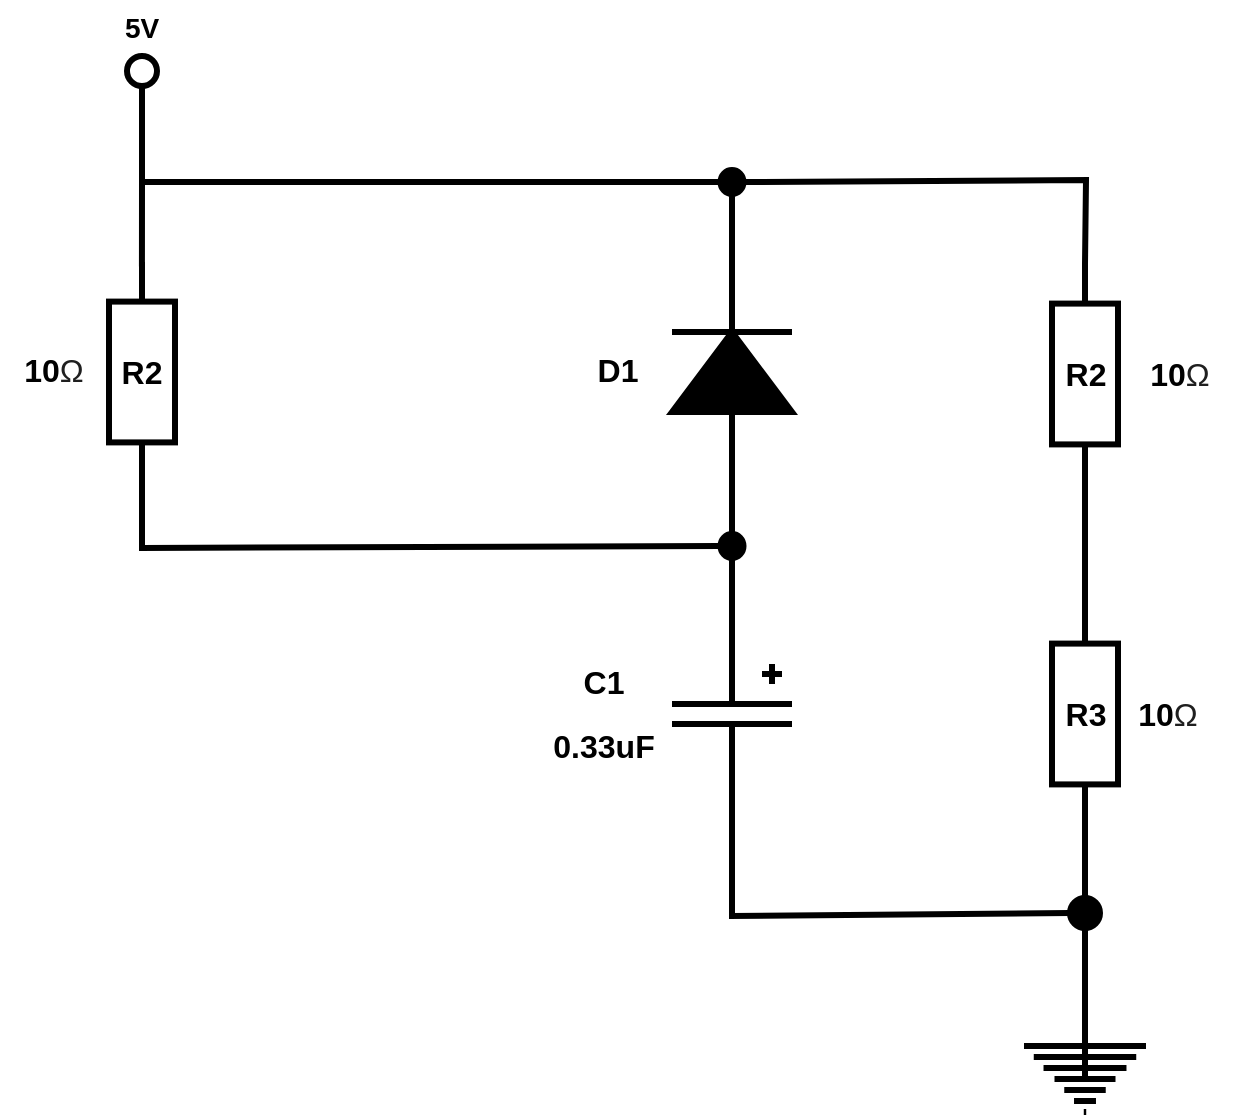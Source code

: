 <mxfile version="26.0.16">
  <diagram name="Page-1" id="M5uj1KW9E68CLk-7lXaE">
    <mxGraphModel dx="1434" dy="836" grid="0" gridSize="10" guides="1" tooltips="1" connect="1" arrows="1" fold="1" page="1" pageScale="1" pageWidth="1169" pageHeight="827" math="0" shadow="0">
      <root>
        <mxCell id="0" />
        <mxCell id="1" parent="0" />
        <mxCell id="Gr03Qwkpfc5shVFAnP2J-1" value="" style="pointerEvents=1;fillColor=strokeColor;verticalLabelPosition=bottom;shadow=0;dashed=0;align=center;html=1;verticalAlign=top;shape=mxgraph.electrical.diodes.diode;rotation=-90;strokeWidth=3;" vertex="1" parent="1">
          <mxGeometry x="561" y="303" width="100" height="60" as="geometry" />
        </mxCell>
        <mxCell id="Gr03Qwkpfc5shVFAnP2J-3" value="" style="endArrow=none;html=1;rounded=0;exitX=0.02;exitY=0.501;exitDx=0;exitDy=0;exitPerimeter=0;entryX=0;entryY=0.5;entryDx=0;entryDy=0;strokeWidth=3;" edge="1" parent="1" source="Gr03Qwkpfc5shVFAnP2J-43" target="Gr03Qwkpfc5shVFAnP2J-25">
          <mxGeometry width="50" height="50" relative="1" as="geometry">
            <mxPoint x="316" y="277" as="sourcePoint" />
            <mxPoint x="603.5" y="237.5" as="targetPoint" />
            <Array as="points">
              <mxPoint x="316" y="238" />
            </Array>
          </mxGeometry>
        </mxCell>
        <mxCell id="Gr03Qwkpfc5shVFAnP2J-4" value="" style="verticalLabelPosition=bottom;shadow=0;dashed=0;align=center;html=1;verticalAlign=top;strokeWidth=3;shape=ellipse;perimeter=ellipsePerimeter;" vertex="1" parent="1">
          <mxGeometry x="308.5" y="175" width="15" height="15" as="geometry" />
        </mxCell>
        <mxCell id="Gr03Qwkpfc5shVFAnP2J-5" value="" style="endArrow=none;html=1;rounded=0;entryX=0.5;entryY=1;entryDx=0;entryDy=0;strokeWidth=3;" edge="1" parent="1" target="Gr03Qwkpfc5shVFAnP2J-4">
          <mxGeometry width="50" height="50" relative="1" as="geometry">
            <mxPoint x="316" y="238" as="sourcePoint" />
            <mxPoint x="402" y="146" as="targetPoint" />
          </mxGeometry>
        </mxCell>
        <mxCell id="Gr03Qwkpfc5shVFAnP2J-6" value="&lt;b&gt;&lt;font style=&quot;font-size: 14px;&quot;&gt;5V&lt;/font&gt;&lt;/b&gt;" style="text;html=1;align=center;verticalAlign=middle;whiteSpace=wrap;rounded=0;strokeWidth=3;" vertex="1" parent="1">
          <mxGeometry x="289" y="147" width="54" height="28" as="geometry" />
        </mxCell>
        <mxCell id="Gr03Qwkpfc5shVFAnP2J-7" value="" style="pointerEvents=1;verticalLabelPosition=bottom;shadow=0;dashed=0;align=center;html=1;verticalAlign=top;shape=mxgraph.electrical.capacitors.capacitor_5;rotation=90;strokeWidth=3;" vertex="1" parent="1">
          <mxGeometry x="561" y="474" width="100" height="60" as="geometry" />
        </mxCell>
        <mxCell id="Gr03Qwkpfc5shVFAnP2J-8" value="" style="verticalLabelPosition=bottom;shadow=0;dashed=0;align=center;html=1;verticalAlign=top;strokeWidth=3;shape=ellipse;perimeter=ellipsePerimeter;fillColor=#000000;" vertex="1" parent="1">
          <mxGeometry x="605.25" y="414" width="11.5" height="12" as="geometry" />
        </mxCell>
        <mxCell id="Gr03Qwkpfc5shVFAnP2J-9" value="" style="endArrow=none;html=1;rounded=0;exitX=0;exitY=0.5;exitDx=0;exitDy=0;exitPerimeter=0;entryX=0.5;entryY=1;entryDx=0;entryDy=0;strokeWidth=3;" edge="1" parent="1" source="Gr03Qwkpfc5shVFAnP2J-7" target="Gr03Qwkpfc5shVFAnP2J-8">
          <mxGeometry width="50" height="50" relative="1" as="geometry">
            <mxPoint x="563" y="428" as="sourcePoint" />
            <mxPoint x="618" y="432" as="targetPoint" />
          </mxGeometry>
        </mxCell>
        <mxCell id="Gr03Qwkpfc5shVFAnP2J-10" value="" style="endArrow=none;html=1;rounded=0;exitX=0.5;exitY=0;exitDx=0;exitDy=0;entryX=0;entryY=0.5;entryDx=0;entryDy=0;entryPerimeter=0;strokeWidth=3;" edge="1" parent="1" source="Gr03Qwkpfc5shVFAnP2J-8" target="Gr03Qwkpfc5shVFAnP2J-1">
          <mxGeometry width="50" height="50" relative="1" as="geometry">
            <mxPoint x="624" y="407" as="sourcePoint" />
            <mxPoint x="611.0" y="387" as="targetPoint" />
          </mxGeometry>
        </mxCell>
        <mxCell id="Gr03Qwkpfc5shVFAnP2J-11" value="" style="endArrow=none;html=1;rounded=0;entryX=0;entryY=0.5;entryDx=0;entryDy=0;exitX=1;exitY=0.5;exitDx=0;exitDy=0;exitPerimeter=0;strokeWidth=3;" edge="1" parent="1" source="Gr03Qwkpfc5shVFAnP2J-43" target="Gr03Qwkpfc5shVFAnP2J-8">
          <mxGeometry width="50" height="50" relative="1" as="geometry">
            <mxPoint x="316" y="387" as="sourcePoint" />
            <mxPoint x="552" y="363" as="targetPoint" />
            <Array as="points">
              <mxPoint x="316" y="421" />
            </Array>
          </mxGeometry>
        </mxCell>
        <mxCell id="Gr03Qwkpfc5shVFAnP2J-12" value="" style="pointerEvents=1;verticalLabelPosition=bottom;shadow=0;dashed=0;align=center;html=1;verticalAlign=top;shape=mxgraph.electrical.resistors.resistor_1;rotation=90;strokeWidth=3;" vertex="1" parent="1">
          <mxGeometry x="732.5" y="317.5" width="110" height="33" as="geometry" />
        </mxCell>
        <mxCell id="Gr03Qwkpfc5shVFAnP2J-13" value="" style="pointerEvents=1;verticalLabelPosition=bottom;shadow=0;dashed=0;align=center;html=1;verticalAlign=top;shape=mxgraph.electrical.resistors.resistor_1;rotation=90;strokeWidth=3;" vertex="1" parent="1">
          <mxGeometry x="732.5" y="487.5" width="110" height="33" as="geometry" />
        </mxCell>
        <mxCell id="Gr03Qwkpfc5shVFAnP2J-16" value="" style="endArrow=none;html=1;rounded=0;entryX=0;entryY=0.5;entryDx=0;entryDy=0;entryPerimeter=0;exitX=1;exitY=0.5;exitDx=0;exitDy=0;strokeWidth=3;" edge="1" parent="1" source="Gr03Qwkpfc5shVFAnP2J-25" target="Gr03Qwkpfc5shVFAnP2J-12">
          <mxGeometry width="50" height="50" relative="1" as="geometry">
            <mxPoint x="618.5" y="237.5" as="sourcePoint" />
            <mxPoint x="694" y="301" as="targetPoint" />
            <Array as="points">
              <mxPoint x="788" y="237" />
            </Array>
          </mxGeometry>
        </mxCell>
        <mxCell id="Gr03Qwkpfc5shVFAnP2J-17" value="" style="endArrow=none;html=1;rounded=0;entryX=1;entryY=0.5;entryDx=0;entryDy=0;entryPerimeter=0;exitX=0;exitY=0.5;exitDx=0;exitDy=0;exitPerimeter=0;strokeWidth=3;" edge="1" parent="1" source="Gr03Qwkpfc5shVFAnP2J-13" target="Gr03Qwkpfc5shVFAnP2J-12">
          <mxGeometry width="50" height="50" relative="1" as="geometry">
            <mxPoint x="741" y="498" as="sourcePoint" />
            <mxPoint x="791" y="448" as="targetPoint" />
          </mxGeometry>
        </mxCell>
        <mxCell id="Gr03Qwkpfc5shVFAnP2J-18" value="" style="endArrow=none;html=1;rounded=0;entryX=0.5;entryY=1;entryDx=0;entryDy=0;strokeWidth=3;" edge="1" parent="1" target="Gr03Qwkpfc5shVFAnP2J-19">
          <mxGeometry width="50" height="50" relative="1" as="geometry">
            <mxPoint x="787.5" y="688" as="sourcePoint" />
            <mxPoint x="804.5" y="638" as="targetPoint" />
          </mxGeometry>
        </mxCell>
        <mxCell id="Gr03Qwkpfc5shVFAnP2J-19" value="" style="verticalLabelPosition=bottom;shadow=0;dashed=0;align=center;html=1;verticalAlign=top;strokeWidth=3;shape=ellipse;perimeter=ellipsePerimeter;fillColor=#000000;" vertex="1" parent="1">
          <mxGeometry x="780" y="596" width="15" height="15" as="geometry" />
        </mxCell>
        <mxCell id="Gr03Qwkpfc5shVFAnP2J-20" value="" style="endArrow=none;html=1;rounded=0;entryX=1;entryY=0.5;entryDx=0;entryDy=0;entryPerimeter=0;exitX=0;exitY=0.5;exitDx=0;exitDy=0;strokeWidth=3;" edge="1" parent="1" source="Gr03Qwkpfc5shVFAnP2J-19" target="Gr03Qwkpfc5shVFAnP2J-7">
          <mxGeometry width="50" height="50" relative="1" as="geometry">
            <mxPoint x="616" y="635" as="sourcePoint" />
            <mxPoint x="666" y="585" as="targetPoint" />
            <Array as="points">
              <mxPoint x="611" y="605" />
            </Array>
          </mxGeometry>
        </mxCell>
        <mxCell id="Gr03Qwkpfc5shVFAnP2J-21" value="" style="endArrow=none;html=1;rounded=0;entryX=1;entryY=0.5;entryDx=0;entryDy=0;entryPerimeter=0;exitX=0.5;exitY=0;exitDx=0;exitDy=0;strokeWidth=3;" edge="1" parent="1" source="Gr03Qwkpfc5shVFAnP2J-19" target="Gr03Qwkpfc5shVFAnP2J-13">
          <mxGeometry width="50" height="50" relative="1" as="geometry">
            <mxPoint x="704" y="634" as="sourcePoint" />
            <mxPoint x="754" y="584" as="targetPoint" />
          </mxGeometry>
        </mxCell>
        <mxCell id="Gr03Qwkpfc5shVFAnP2J-24" value="" style="endArrow=none;html=1;rounded=0;exitX=1;exitY=0.5;exitDx=0;exitDy=0;exitPerimeter=0;entryX=0.5;entryY=1;entryDx=0;entryDy=0;strokeWidth=3;" edge="1" parent="1" source="Gr03Qwkpfc5shVFAnP2J-1" target="Gr03Qwkpfc5shVFAnP2J-25">
          <mxGeometry width="50" height="50" relative="1" as="geometry">
            <mxPoint x="580" y="274" as="sourcePoint" />
            <mxPoint x="611" y="245" as="targetPoint" />
          </mxGeometry>
        </mxCell>
        <mxCell id="Gr03Qwkpfc5shVFAnP2J-25" value="" style="verticalLabelPosition=bottom;shadow=0;dashed=0;align=center;html=1;verticalAlign=top;strokeWidth=3;shape=ellipse;perimeter=ellipsePerimeter;fillColor=#000000;" vertex="1" parent="1">
          <mxGeometry x="605.25" y="232" width="11.5" height="12" as="geometry" />
        </mxCell>
        <mxCell id="Gr03Qwkpfc5shVFAnP2J-28" value="&lt;font style=&quot;font-size: 16px;&quot;&gt;&lt;b style=&quot;&quot;&gt;&lt;font style=&quot;&quot;&gt;10&lt;/font&gt;&lt;/b&gt;&lt;span style=&quot;color: rgb(31, 31, 31); text-align: start; background-color: rgb(255, 255, 255);&quot;&gt;Ω&lt;/span&gt;&lt;/font&gt;" style="text;html=1;align=center;verticalAlign=middle;whiteSpace=wrap;rounded=0;" vertex="1" parent="1">
          <mxGeometry x="808" y="320" width="54" height="28" as="geometry" />
        </mxCell>
        <mxCell id="Gr03Qwkpfc5shVFAnP2J-30" value="&lt;font style=&quot;font-size: 16px;&quot;&gt;&lt;b style=&quot;&quot;&gt;&lt;font style=&quot;&quot;&gt;10&lt;/font&gt;&lt;/b&gt;&lt;span style=&quot;color: rgb(31, 31, 31); text-align: start; background-color: rgb(255, 255, 255);&quot;&gt;Ω&lt;/span&gt;&lt;/font&gt;" style="text;html=1;align=center;verticalAlign=middle;whiteSpace=wrap;rounded=0;strokeWidth=2;" vertex="1" parent="1">
          <mxGeometry x="802" y="490" width="54" height="28" as="geometry" />
        </mxCell>
        <mxCell id="Gr03Qwkpfc5shVFAnP2J-31" value="&lt;font style=&quot;font-size: 16px;&quot;&gt;&lt;b style=&quot;&quot;&gt;&lt;font style=&quot;&quot;&gt;10&lt;/font&gt;&lt;/b&gt;&lt;span style=&quot;color: rgb(31, 31, 31); text-align: start; background-color: rgb(255, 255, 255);&quot;&gt;Ω&lt;/span&gt;&lt;/font&gt;" style="text;html=1;align=center;verticalAlign=middle;whiteSpace=wrap;rounded=0;" vertex="1" parent="1">
          <mxGeometry x="245" y="318" width="54" height="28" as="geometry" />
        </mxCell>
        <mxCell id="Gr03Qwkpfc5shVFAnP2J-33" value="&lt;b style=&quot;&quot;&gt;&lt;font style=&quot;font-size: 16px;&quot;&gt;R2&lt;/font&gt;&lt;/b&gt;" style="text;html=1;align=center;verticalAlign=middle;whiteSpace=wrap;rounded=0;strokeWidth=3;" vertex="1" parent="1">
          <mxGeometry x="760.5" y="320" width="54" height="28" as="geometry" />
        </mxCell>
        <mxCell id="Gr03Qwkpfc5shVFAnP2J-34" value="&lt;b style=&quot;&quot;&gt;&lt;font style=&quot;font-size: 16px;&quot;&gt;R3&lt;/font&gt;&lt;/b&gt;" style="text;html=1;align=center;verticalAlign=middle;whiteSpace=wrap;rounded=0;strokeWidth=3;" vertex="1" parent="1">
          <mxGeometry x="760.5" y="490" width="54" height="28" as="geometry" />
        </mxCell>
        <mxCell id="Gr03Qwkpfc5shVFAnP2J-35" value="&lt;b style=&quot;&quot;&gt;&lt;font style=&quot;font-size: 16px;&quot;&gt;C1&lt;/font&gt;&lt;/b&gt;" style="text;html=1;align=center;verticalAlign=middle;whiteSpace=wrap;rounded=0;" vertex="1" parent="1">
          <mxGeometry x="520" y="474" width="54" height="28" as="geometry" />
        </mxCell>
        <mxCell id="Gr03Qwkpfc5shVFAnP2J-36" value="&lt;b style=&quot;&quot;&gt;&lt;font style=&quot;font-size: 16px;&quot;&gt;D1&lt;/font&gt;&lt;/b&gt;" style="text;html=1;align=center;verticalAlign=middle;whiteSpace=wrap;rounded=0;" vertex="1" parent="1">
          <mxGeometry x="527" y="318" width="54" height="28" as="geometry" />
        </mxCell>
        <mxCell id="Gr03Qwkpfc5shVFAnP2J-37" value="&lt;b style=&quot;&quot;&gt;&lt;font style=&quot;font-size: 16px;&quot;&gt;0.33uF&lt;/font&gt;&lt;/b&gt;" style="text;html=1;align=center;verticalAlign=middle;whiteSpace=wrap;rounded=0;" vertex="1" parent="1">
          <mxGeometry x="520" y="506" width="54" height="28" as="geometry" />
        </mxCell>
        <mxCell id="Gr03Qwkpfc5shVFAnP2J-38" value="" style="pointerEvents=1;verticalLabelPosition=bottom;shadow=0;dashed=0;align=center;html=1;verticalAlign=top;shape=mxgraph.electrical.signal_sources.protective_earth;strokeWidth=3;" vertex="1" parent="1">
          <mxGeometry x="757" y="659" width="61" height="44" as="geometry" />
        </mxCell>
        <mxCell id="Gr03Qwkpfc5shVFAnP2J-39" value="" style="endArrow=none;html=1;rounded=0;exitX=0.5;exitY=0;exitDx=0;exitDy=0;exitPerimeter=0;strokeWidth=3;" edge="1" parent="1" source="Gr03Qwkpfc5shVFAnP2J-38">
          <mxGeometry width="50" height="50" relative="1" as="geometry">
            <mxPoint x="799.5" y="668" as="sourcePoint" />
            <mxPoint x="787.5" y="688" as="targetPoint" />
          </mxGeometry>
        </mxCell>
        <mxCell id="Gr03Qwkpfc5shVFAnP2J-43" value="" style="pointerEvents=1;verticalLabelPosition=bottom;shadow=0;dashed=0;align=center;html=1;verticalAlign=top;shape=mxgraph.electrical.resistors.resistor_1;rotation=90;strokeWidth=3;" vertex="1" parent="1">
          <mxGeometry x="261" y="316.5" width="110" height="33" as="geometry" />
        </mxCell>
        <mxCell id="Gr03Qwkpfc5shVFAnP2J-44" value="&lt;b style=&quot;&quot;&gt;&lt;font style=&quot;font-size: 16px;&quot;&gt;R2&lt;/font&gt;&lt;/b&gt;" style="text;html=1;align=center;verticalAlign=middle;whiteSpace=wrap;rounded=0;strokeWidth=3;" vertex="1" parent="1">
          <mxGeometry x="289" y="319" width="54" height="28" as="geometry" />
        </mxCell>
      </root>
    </mxGraphModel>
  </diagram>
</mxfile>
